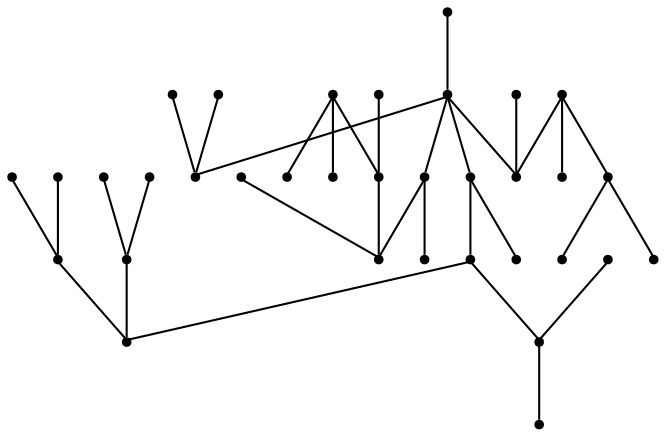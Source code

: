 graph {
  node [shape=point,comment="{\"directed\":false,\"doi\":\"10.1007/978-3-031-22203-0_13\",\"figure\":\"2 (2)\"}"]

  v0 [pos="1569.9667156655191,551.2240460098552"]
  v1 [pos="1604.9723939618857,481.2138018030877"]
  v2 [pos="1534.9569677104198,481.2138018030877"]
  v3 [pos="1476.6143401189224,411.2034304210433"]
  v4 [pos="1441.6129858349593,481.2138018030877"]
  v5 [pos="1453.2814604825244,621.2342902166229"]
  v6 [pos="1371.6018835958967,551.2240460098552"]
  v7 [pos="1418.2717125274253,691.2445344233904"]
  v8 [pos="1383.2703582434622,621.2342902166229"]
  v9 [pos="1406.60323787986,411.2034304210433"]
  v10 [pos="1336.5962052995303,411.2034304210433"]
  v11 [pos="1301.586457344431,481.2138018030877"]
  v12 [pos="1266.5851030604679,411.2034304210433"]
  v13 [pos="1196.5740008214054,551.2240460098552"]
  v14 [pos="1161.5683225250386,621.2342902166229"]
  v15 [pos="1161.5683225250386,481.2138018030877"]
  v16 [pos="1126.5585745699395,411.2034304210433"]
  v17 [pos="1126.5585745699395,551.2240460098552"]
  v18 [pos="1196.5740008214054,411.2034304210433"]
  v19 [pos="1149.8998478774733,761.254778630158"]
  v20 [pos="986.5404874418605,691.2445344233904"]
  v21 [pos="1126.5585745699395,691.2445344233904"]
  v22 [pos="846.5171542693216,691.2445344233904"]
  v23 [pos="1149.8998478774733,831.2652771874791"]
  v24 [pos="1091.5572202859762,621.2342902166229"]
  v25 [pos="1091.5572202859762,481.2138018030877"]
  v26 [pos="1021.5460385613917,621.2342902166229"]
  v27 [pos="951.5307394867611,621.2342902166229"]
  v28 [pos="881.5195736592811,621.2342902166229"]
  v29 [pos="916.5283200968017,551.2240460098552"]
  v30 [pos="846.5171542693216,551.2240460098552"]
  v31 [pos="811.512604667369,481.2138018030877"]
  v32 [pos="881.5195736592811,481.2138018030877"]
  v33 [pos="811.5126046673689,621.2342902166229"]

  v0 -- v1 [id="-1",pos="1569.9667156655191,551.2240460098552 1604.9723939618857,481.2138018030877 1604.9723939618857,481.2138018030877 1604.9723939618857,481.2138018030877"]
  v33 -- v22 [id="-2",pos="811.5126046673689,621.2342902166229 846.5171542693216,691.2445344233904 846.5171542693216,691.2445344233904 846.5171542693216,691.2445344233904"]
  v30 -- v32 [id="-3",pos="846.5171542693216,551.2240460098552 881.5195736592811,481.2138018030877 881.5195736592811,481.2138018030877 881.5195736592811,481.2138018030877"]
  v30 -- v31 [id="-4",pos="846.5171542693216,551.2240460098552 811.512604667369,481.2138018030877 811.512604667369,481.2138018030877 811.512604667369,481.2138018030877"]
  v28 -- v30 [id="-5",pos="881.5195736592811,621.2342902166229 846.5171542693216,551.2240460098552 846.5171542693216,551.2240460098552 846.5171542693216,551.2240460098552"]
  v28 -- v22 [id="-6",pos="881.5195736592811,621.2342902166229 846.5171542693216,691.2445344233904 846.5171542693216,691.2445344233904 846.5171542693216,691.2445344233904"]
  v28 -- v29 [id="-7",pos="881.5195736592811,621.2342902166229 916.5283200968017,551.2240460098552 916.5283200968017,551.2240460098552 916.5283200968017,551.2240460098552"]
  v27 -- v20 [id="-8",pos="951.5307394867611,621.2342902166229 986.5404874418605,691.2445344233904 986.5404874418605,691.2445344233904 986.5404874418605,691.2445344233904"]
  v26 -- v20 [id="-9",pos="1021.5460385613917,621.2342902166229 986.5404874418605,691.2445344233904 986.5404874418605,691.2445344233904 986.5404874418605,691.2445344233904"]
  v25 -- v17 [id="-10",pos="1091.5572202859762,481.2138018030877 1126.5585745699395,551.2240460098552 1126.5585745699395,551.2240460098552 1126.5585745699395,551.2240460098552"]
  v21 -- v24 [id="-11",pos="1126.5585745699395,691.2445344233904 1091.5572202859762,621.2342902166229 1091.5572202859762,621.2342902166229 1091.5572202859762,621.2342902166229"]
  v21 -- v14 [id="-12",pos="1126.5585745699395,691.2445344233904 1161.5683225250386,621.2342902166229 1161.5683225250386,621.2342902166229 1161.5683225250386,621.2342902166229"]
  v17 -- v14 [id="-13",pos="1126.5585745699395,551.2240460098552 1161.5683225250386,621.2342902166229 1161.5683225250386,621.2342902166229 1161.5683225250386,621.2342902166229"]
  v23 -- v19 [id="-14",pos="1149.8998478774733,831.2652771874791 1149.8998478774733,761.254778630158 1149.8998478774733,761.254778630158 1149.8998478774733,761.254778630158"]
  v19 -- v7 [id="-15",pos="1149.8998478774733,761.254778630158 1418.2717125274253,691.2445344233904 1418.2717125274253,691.2445344233904 1418.2717125274253,691.2445344233904"]
  v19 -- v22 [id="-16",pos="1149.8998478774733,761.254778630158 846.5171542693216,691.2445344233904 846.5171542693216,691.2445344233904 846.5171542693216,691.2445344233904"]
  v19 -- v21 [id="-17",pos="1149.8998478774733,761.254778630158 1126.5585745699395,691.2445344233904 1126.5585745699395,691.2445344233904 1126.5585745699395,691.2445344233904"]
  v19 -- v20 [id="-18",pos="1149.8998478774733,761.254778630158 986.5404874418605,691.2445344233904 986.5404874418605,691.2445344233904 986.5404874418605,691.2445344233904"]
  v15 -- v18 [id="-19",pos="1161.5683225250386,481.2138018030877 1196.5740008214054,411.2034304210433 1196.5740008214054,411.2034304210433 1196.5740008214054,411.2034304210433"]
  v15 -- v17 [id="-20",pos="1161.5683225250386,481.2138018030877 1126.5585745699395,551.2240460098552 1126.5585745699395,551.2240460098552 1126.5585745699395,551.2240460098552"]
  v15 -- v16 [id="-21",pos="1161.5683225250386,481.2138018030877 1126.5585745699395,411.2034304210433 1126.5585745699395,411.2034304210433 1126.5585745699395,411.2034304210433"]
  v13 -- v14 [id="-22",pos="1196.5740008214054,551.2240460098552 1161.5683225250386,621.2342902166229 1161.5683225250386,621.2342902166229 1161.5683225250386,621.2342902166229"]
  v12 -- v11 [id="-23",pos="1266.5851030604679,411.2034304210433 1301.586457344431,481.2138018030877 1301.586457344431,481.2138018030877 1301.586457344431,481.2138018030877"]
  v11 -- v6 [id="-24",pos="1301.586457344431,481.2138018030877 1371.6018835958967,551.2240460098552 1371.6018835958967,551.2240460098552 1371.6018835958967,551.2240460098552"]
  v10 -- v11 [id="-25",pos="1336.5962052995303,411.2034304210433 1301.586457344431,481.2138018030877 1301.586457344431,481.2138018030877 1301.586457344431,481.2138018030877"]
  v9 -- v4 [id="-26",pos="1406.60323787986,411.2034304210433 1441.6129858349593,481.2138018030877 1441.6129858349593,481.2138018030877 1441.6129858349593,481.2138018030877"]
  v7 -- v5 [id="-27",pos="1418.2717125274253,691.2445344233904 1453.2814604825244,621.2342902166229 1453.2814604825244,621.2342902166229 1453.2814604825244,621.2342902166229"]
  v7 -- v8 [id="-28",pos="1418.2717125274253,691.2445344233904 1383.2703582434622,621.2342902166229 1383.2703582434622,621.2342902166229 1383.2703582434622,621.2342902166229"]
  v4 -- v6 [id="-29",pos="1441.6129858349593,481.2138018030877 1371.6018835958967,551.2240460098552 1371.6018835958967,551.2240460098552 1371.6018835958967,551.2240460098552"]
  v5 -- v6 [id="-30",pos="1453.2814604825244,621.2342902166229 1371.6018835958967,551.2240460098552 1371.6018835958967,551.2240460098552 1371.6018835958967,551.2240460098552"]
  v5 -- v0 [id="-31",pos="1453.2814604825244,621.2342902166229 1569.9667156655191,551.2240460098552 1569.9667156655191,551.2240460098552 1569.9667156655191,551.2240460098552"]
  v3 -- v4 [id="-32",pos="1476.6143401189224,411.2034304210433 1441.6129858349593,481.2138018030877 1441.6129858349593,481.2138018030877 1441.6129858349593,481.2138018030877"]
  v2 -- v0 [id="-33",pos="1534.9569677104198,481.2138018030877 1569.9667156655191,551.2240460098552 1569.9667156655191,551.2240460098552 1569.9667156655191,551.2240460098552"]
}